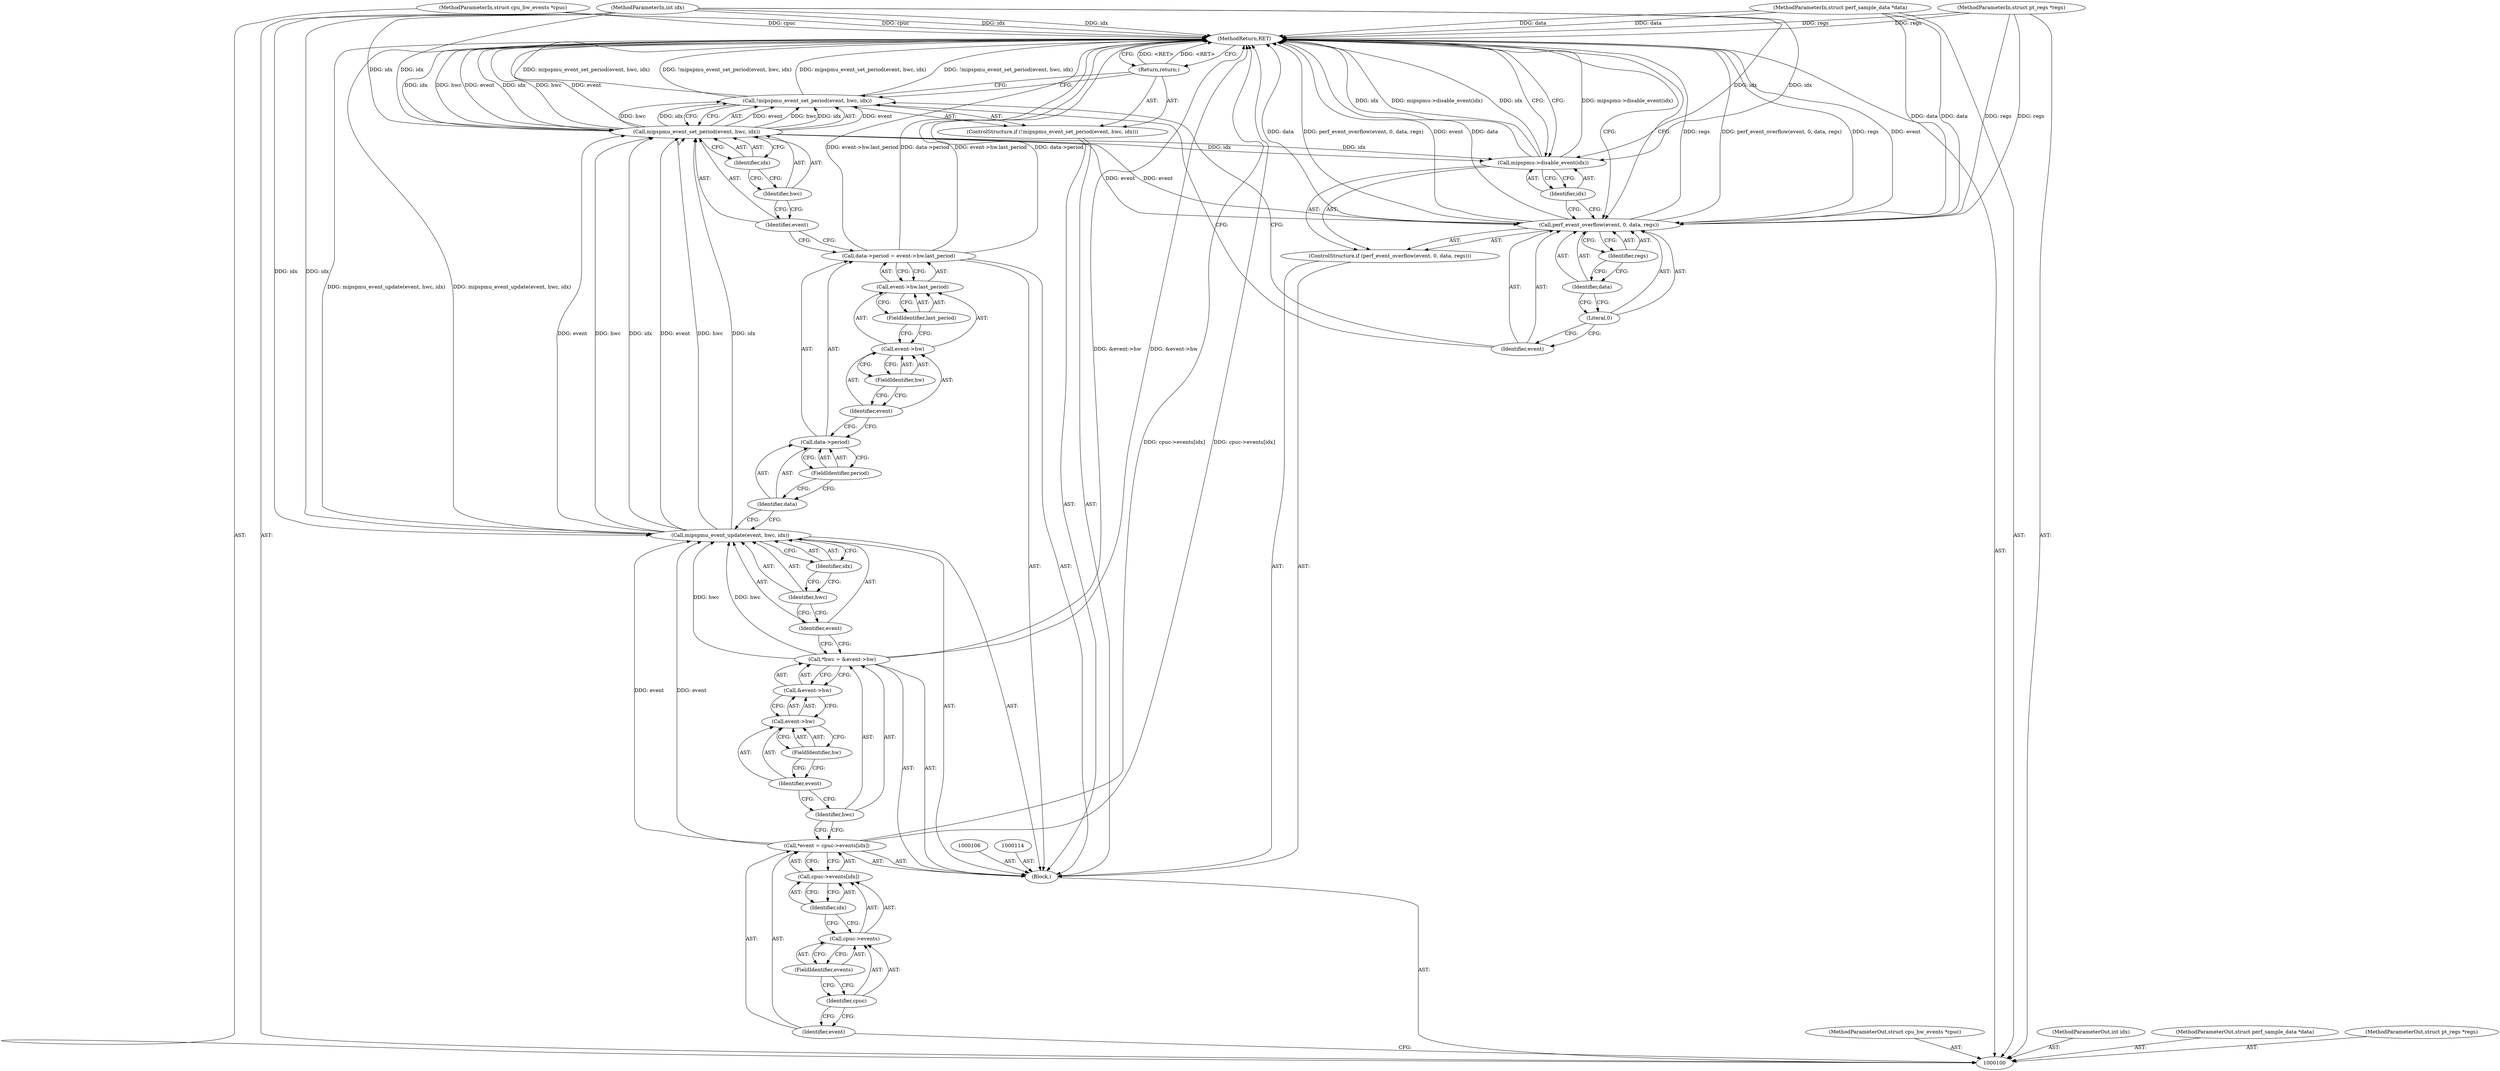 digraph "1_linux_a8b0ca17b80e92faab46ee7179ba9e99ccb61233_7" {
"1000149" [label="(MethodReturn,RET)"];
"1000101" [label="(MethodParameterIn,struct cpu_hw_events *cpuc)"];
"1000209" [label="(MethodParameterOut,struct cpu_hw_events *cpuc)"];
"1000140" [label="(Return,return;)"];
"1000141" [label="(ControlStructure,if (perf_event_overflow(event, 0, data, regs)))"];
"1000143" [label="(Identifier,event)"];
"1000144" [label="(Literal,0)"];
"1000145" [label="(Identifier,data)"];
"1000146" [label="(Identifier,regs)"];
"1000142" [label="(Call,perf_event_overflow(event, 0, data, regs))"];
"1000148" [label="(Identifier,idx)"];
"1000147" [label="(Call,mipspmu->disable_event(idx))"];
"1000102" [label="(MethodParameterIn,int idx)"];
"1000210" [label="(MethodParameterOut,int idx)"];
"1000103" [label="(MethodParameterIn,struct perf_sample_data *data)"];
"1000211" [label="(MethodParameterOut,struct perf_sample_data *data)"];
"1000104" [label="(MethodParameterIn,struct pt_regs *regs)"];
"1000212" [label="(MethodParameterOut,struct pt_regs *regs)"];
"1000105" [label="(Block,)"];
"1000107" [label="(Call,*event = cpuc->events[idx])"];
"1000108" [label="(Identifier,event)"];
"1000109" [label="(Call,cpuc->events[idx])"];
"1000110" [label="(Call,cpuc->events)"];
"1000111" [label="(Identifier,cpuc)"];
"1000112" [label="(FieldIdentifier,events)"];
"1000113" [label="(Identifier,idx)"];
"1000115" [label="(Call,*hwc = &event->hw)"];
"1000116" [label="(Identifier,hwc)"];
"1000117" [label="(Call,&event->hw)"];
"1000118" [label="(Call,event->hw)"];
"1000119" [label="(Identifier,event)"];
"1000120" [label="(FieldIdentifier,hw)"];
"1000121" [label="(Call,mipspmu_event_update(event, hwc, idx))"];
"1000122" [label="(Identifier,event)"];
"1000123" [label="(Identifier,hwc)"];
"1000124" [label="(Identifier,idx)"];
"1000125" [label="(Call,data->period = event->hw.last_period)"];
"1000126" [label="(Call,data->period)"];
"1000127" [label="(Identifier,data)"];
"1000129" [label="(Call,event->hw.last_period)"];
"1000130" [label="(Call,event->hw)"];
"1000131" [label="(Identifier,event)"];
"1000132" [label="(FieldIdentifier,hw)"];
"1000133" [label="(FieldIdentifier,last_period)"];
"1000128" [label="(FieldIdentifier,period)"];
"1000134" [label="(ControlStructure,if (!mipspmu_event_set_period(event, hwc, idx)))"];
"1000137" [label="(Identifier,event)"];
"1000138" [label="(Identifier,hwc)"];
"1000139" [label="(Identifier,idx)"];
"1000135" [label="(Call,!mipspmu_event_set_period(event, hwc, idx))"];
"1000136" [label="(Call,mipspmu_event_set_period(event, hwc, idx))"];
"1000149" -> "1000100"  [label="AST: "];
"1000149" -> "1000140"  [label="CFG: "];
"1000149" -> "1000147"  [label="CFG: "];
"1000149" -> "1000142"  [label="CFG: "];
"1000115" -> "1000149"  [label="DDG: &event->hw"];
"1000125" -> "1000149"  [label="DDG: data->period"];
"1000125" -> "1000149"  [label="DDG: event->hw.last_period"];
"1000142" -> "1000149"  [label="DDG: perf_event_overflow(event, 0, data, regs)"];
"1000142" -> "1000149"  [label="DDG: regs"];
"1000142" -> "1000149"  [label="DDG: event"];
"1000142" -> "1000149"  [label="DDG: data"];
"1000104" -> "1000149"  [label="DDG: regs"];
"1000136" -> "1000149"  [label="DDG: idx"];
"1000136" -> "1000149"  [label="DDG: hwc"];
"1000136" -> "1000149"  [label="DDG: event"];
"1000147" -> "1000149"  [label="DDG: idx"];
"1000147" -> "1000149"  [label="DDG: mipspmu->disable_event(idx)"];
"1000102" -> "1000149"  [label="DDG: idx"];
"1000103" -> "1000149"  [label="DDG: data"];
"1000121" -> "1000149"  [label="DDG: mipspmu_event_update(event, hwc, idx)"];
"1000135" -> "1000149"  [label="DDG: !mipspmu_event_set_period(event, hwc, idx)"];
"1000135" -> "1000149"  [label="DDG: mipspmu_event_set_period(event, hwc, idx)"];
"1000101" -> "1000149"  [label="DDG: cpuc"];
"1000107" -> "1000149"  [label="DDG: cpuc->events[idx]"];
"1000140" -> "1000149"  [label="DDG: <RET>"];
"1000101" -> "1000100"  [label="AST: "];
"1000101" -> "1000149"  [label="DDG: cpuc"];
"1000209" -> "1000100"  [label="AST: "];
"1000140" -> "1000134"  [label="AST: "];
"1000140" -> "1000135"  [label="CFG: "];
"1000149" -> "1000140"  [label="CFG: "];
"1000140" -> "1000149"  [label="DDG: <RET>"];
"1000141" -> "1000105"  [label="AST: "];
"1000142" -> "1000141"  [label="AST: "];
"1000147" -> "1000141"  [label="AST: "];
"1000143" -> "1000142"  [label="AST: "];
"1000143" -> "1000135"  [label="CFG: "];
"1000144" -> "1000143"  [label="CFG: "];
"1000144" -> "1000142"  [label="AST: "];
"1000144" -> "1000143"  [label="CFG: "];
"1000145" -> "1000144"  [label="CFG: "];
"1000145" -> "1000142"  [label="AST: "];
"1000145" -> "1000144"  [label="CFG: "];
"1000146" -> "1000145"  [label="CFG: "];
"1000146" -> "1000142"  [label="AST: "];
"1000146" -> "1000145"  [label="CFG: "];
"1000142" -> "1000146"  [label="CFG: "];
"1000142" -> "1000141"  [label="AST: "];
"1000142" -> "1000146"  [label="CFG: "];
"1000143" -> "1000142"  [label="AST: "];
"1000144" -> "1000142"  [label="AST: "];
"1000145" -> "1000142"  [label="AST: "];
"1000146" -> "1000142"  [label="AST: "];
"1000148" -> "1000142"  [label="CFG: "];
"1000149" -> "1000142"  [label="CFG: "];
"1000142" -> "1000149"  [label="DDG: perf_event_overflow(event, 0, data, regs)"];
"1000142" -> "1000149"  [label="DDG: regs"];
"1000142" -> "1000149"  [label="DDG: event"];
"1000142" -> "1000149"  [label="DDG: data"];
"1000136" -> "1000142"  [label="DDG: event"];
"1000103" -> "1000142"  [label="DDG: data"];
"1000104" -> "1000142"  [label="DDG: regs"];
"1000148" -> "1000147"  [label="AST: "];
"1000148" -> "1000142"  [label="CFG: "];
"1000147" -> "1000148"  [label="CFG: "];
"1000147" -> "1000141"  [label="AST: "];
"1000147" -> "1000148"  [label="CFG: "];
"1000148" -> "1000147"  [label="AST: "];
"1000149" -> "1000147"  [label="CFG: "];
"1000147" -> "1000149"  [label="DDG: idx"];
"1000147" -> "1000149"  [label="DDG: mipspmu->disable_event(idx)"];
"1000136" -> "1000147"  [label="DDG: idx"];
"1000102" -> "1000147"  [label="DDG: idx"];
"1000102" -> "1000100"  [label="AST: "];
"1000102" -> "1000149"  [label="DDG: idx"];
"1000102" -> "1000121"  [label="DDG: idx"];
"1000102" -> "1000136"  [label="DDG: idx"];
"1000102" -> "1000147"  [label="DDG: idx"];
"1000210" -> "1000100"  [label="AST: "];
"1000103" -> "1000100"  [label="AST: "];
"1000103" -> "1000149"  [label="DDG: data"];
"1000103" -> "1000142"  [label="DDG: data"];
"1000211" -> "1000100"  [label="AST: "];
"1000104" -> "1000100"  [label="AST: "];
"1000104" -> "1000149"  [label="DDG: regs"];
"1000104" -> "1000142"  [label="DDG: regs"];
"1000212" -> "1000100"  [label="AST: "];
"1000105" -> "1000100"  [label="AST: "];
"1000106" -> "1000105"  [label="AST: "];
"1000107" -> "1000105"  [label="AST: "];
"1000114" -> "1000105"  [label="AST: "];
"1000115" -> "1000105"  [label="AST: "];
"1000121" -> "1000105"  [label="AST: "];
"1000125" -> "1000105"  [label="AST: "];
"1000134" -> "1000105"  [label="AST: "];
"1000141" -> "1000105"  [label="AST: "];
"1000107" -> "1000105"  [label="AST: "];
"1000107" -> "1000109"  [label="CFG: "];
"1000108" -> "1000107"  [label="AST: "];
"1000109" -> "1000107"  [label="AST: "];
"1000116" -> "1000107"  [label="CFG: "];
"1000107" -> "1000149"  [label="DDG: cpuc->events[idx]"];
"1000107" -> "1000121"  [label="DDG: event"];
"1000108" -> "1000107"  [label="AST: "];
"1000108" -> "1000100"  [label="CFG: "];
"1000111" -> "1000108"  [label="CFG: "];
"1000109" -> "1000107"  [label="AST: "];
"1000109" -> "1000113"  [label="CFG: "];
"1000110" -> "1000109"  [label="AST: "];
"1000113" -> "1000109"  [label="AST: "];
"1000107" -> "1000109"  [label="CFG: "];
"1000110" -> "1000109"  [label="AST: "];
"1000110" -> "1000112"  [label="CFG: "];
"1000111" -> "1000110"  [label="AST: "];
"1000112" -> "1000110"  [label="AST: "];
"1000113" -> "1000110"  [label="CFG: "];
"1000111" -> "1000110"  [label="AST: "];
"1000111" -> "1000108"  [label="CFG: "];
"1000112" -> "1000111"  [label="CFG: "];
"1000112" -> "1000110"  [label="AST: "];
"1000112" -> "1000111"  [label="CFG: "];
"1000110" -> "1000112"  [label="CFG: "];
"1000113" -> "1000109"  [label="AST: "];
"1000113" -> "1000110"  [label="CFG: "];
"1000109" -> "1000113"  [label="CFG: "];
"1000115" -> "1000105"  [label="AST: "];
"1000115" -> "1000117"  [label="CFG: "];
"1000116" -> "1000115"  [label="AST: "];
"1000117" -> "1000115"  [label="AST: "];
"1000122" -> "1000115"  [label="CFG: "];
"1000115" -> "1000149"  [label="DDG: &event->hw"];
"1000115" -> "1000121"  [label="DDG: hwc"];
"1000116" -> "1000115"  [label="AST: "];
"1000116" -> "1000107"  [label="CFG: "];
"1000119" -> "1000116"  [label="CFG: "];
"1000117" -> "1000115"  [label="AST: "];
"1000117" -> "1000118"  [label="CFG: "];
"1000118" -> "1000117"  [label="AST: "];
"1000115" -> "1000117"  [label="CFG: "];
"1000118" -> "1000117"  [label="AST: "];
"1000118" -> "1000120"  [label="CFG: "];
"1000119" -> "1000118"  [label="AST: "];
"1000120" -> "1000118"  [label="AST: "];
"1000117" -> "1000118"  [label="CFG: "];
"1000119" -> "1000118"  [label="AST: "];
"1000119" -> "1000116"  [label="CFG: "];
"1000120" -> "1000119"  [label="CFG: "];
"1000120" -> "1000118"  [label="AST: "];
"1000120" -> "1000119"  [label="CFG: "];
"1000118" -> "1000120"  [label="CFG: "];
"1000121" -> "1000105"  [label="AST: "];
"1000121" -> "1000124"  [label="CFG: "];
"1000122" -> "1000121"  [label="AST: "];
"1000123" -> "1000121"  [label="AST: "];
"1000124" -> "1000121"  [label="AST: "];
"1000127" -> "1000121"  [label="CFG: "];
"1000121" -> "1000149"  [label="DDG: mipspmu_event_update(event, hwc, idx)"];
"1000107" -> "1000121"  [label="DDG: event"];
"1000115" -> "1000121"  [label="DDG: hwc"];
"1000102" -> "1000121"  [label="DDG: idx"];
"1000121" -> "1000136"  [label="DDG: event"];
"1000121" -> "1000136"  [label="DDG: hwc"];
"1000121" -> "1000136"  [label="DDG: idx"];
"1000122" -> "1000121"  [label="AST: "];
"1000122" -> "1000115"  [label="CFG: "];
"1000123" -> "1000122"  [label="CFG: "];
"1000123" -> "1000121"  [label="AST: "];
"1000123" -> "1000122"  [label="CFG: "];
"1000124" -> "1000123"  [label="CFG: "];
"1000124" -> "1000121"  [label="AST: "];
"1000124" -> "1000123"  [label="CFG: "];
"1000121" -> "1000124"  [label="CFG: "];
"1000125" -> "1000105"  [label="AST: "];
"1000125" -> "1000129"  [label="CFG: "];
"1000126" -> "1000125"  [label="AST: "];
"1000129" -> "1000125"  [label="AST: "];
"1000137" -> "1000125"  [label="CFG: "];
"1000125" -> "1000149"  [label="DDG: data->period"];
"1000125" -> "1000149"  [label="DDG: event->hw.last_period"];
"1000126" -> "1000125"  [label="AST: "];
"1000126" -> "1000128"  [label="CFG: "];
"1000127" -> "1000126"  [label="AST: "];
"1000128" -> "1000126"  [label="AST: "];
"1000131" -> "1000126"  [label="CFG: "];
"1000127" -> "1000126"  [label="AST: "];
"1000127" -> "1000121"  [label="CFG: "];
"1000128" -> "1000127"  [label="CFG: "];
"1000129" -> "1000125"  [label="AST: "];
"1000129" -> "1000133"  [label="CFG: "];
"1000130" -> "1000129"  [label="AST: "];
"1000133" -> "1000129"  [label="AST: "];
"1000125" -> "1000129"  [label="CFG: "];
"1000130" -> "1000129"  [label="AST: "];
"1000130" -> "1000132"  [label="CFG: "];
"1000131" -> "1000130"  [label="AST: "];
"1000132" -> "1000130"  [label="AST: "];
"1000133" -> "1000130"  [label="CFG: "];
"1000131" -> "1000130"  [label="AST: "];
"1000131" -> "1000126"  [label="CFG: "];
"1000132" -> "1000131"  [label="CFG: "];
"1000132" -> "1000130"  [label="AST: "];
"1000132" -> "1000131"  [label="CFG: "];
"1000130" -> "1000132"  [label="CFG: "];
"1000133" -> "1000129"  [label="AST: "];
"1000133" -> "1000130"  [label="CFG: "];
"1000129" -> "1000133"  [label="CFG: "];
"1000128" -> "1000126"  [label="AST: "];
"1000128" -> "1000127"  [label="CFG: "];
"1000126" -> "1000128"  [label="CFG: "];
"1000134" -> "1000105"  [label="AST: "];
"1000135" -> "1000134"  [label="AST: "];
"1000140" -> "1000134"  [label="AST: "];
"1000137" -> "1000136"  [label="AST: "];
"1000137" -> "1000125"  [label="CFG: "];
"1000138" -> "1000137"  [label="CFG: "];
"1000138" -> "1000136"  [label="AST: "];
"1000138" -> "1000137"  [label="CFG: "];
"1000139" -> "1000138"  [label="CFG: "];
"1000139" -> "1000136"  [label="AST: "];
"1000139" -> "1000138"  [label="CFG: "];
"1000136" -> "1000139"  [label="CFG: "];
"1000135" -> "1000134"  [label="AST: "];
"1000135" -> "1000136"  [label="CFG: "];
"1000136" -> "1000135"  [label="AST: "];
"1000140" -> "1000135"  [label="CFG: "];
"1000143" -> "1000135"  [label="CFG: "];
"1000135" -> "1000149"  [label="DDG: !mipspmu_event_set_period(event, hwc, idx)"];
"1000135" -> "1000149"  [label="DDG: mipspmu_event_set_period(event, hwc, idx)"];
"1000136" -> "1000135"  [label="DDG: event"];
"1000136" -> "1000135"  [label="DDG: hwc"];
"1000136" -> "1000135"  [label="DDG: idx"];
"1000136" -> "1000135"  [label="AST: "];
"1000136" -> "1000139"  [label="CFG: "];
"1000137" -> "1000136"  [label="AST: "];
"1000138" -> "1000136"  [label="AST: "];
"1000139" -> "1000136"  [label="AST: "];
"1000135" -> "1000136"  [label="CFG: "];
"1000136" -> "1000149"  [label="DDG: idx"];
"1000136" -> "1000149"  [label="DDG: hwc"];
"1000136" -> "1000149"  [label="DDG: event"];
"1000136" -> "1000135"  [label="DDG: event"];
"1000136" -> "1000135"  [label="DDG: hwc"];
"1000136" -> "1000135"  [label="DDG: idx"];
"1000121" -> "1000136"  [label="DDG: event"];
"1000121" -> "1000136"  [label="DDG: hwc"];
"1000121" -> "1000136"  [label="DDG: idx"];
"1000102" -> "1000136"  [label="DDG: idx"];
"1000136" -> "1000142"  [label="DDG: event"];
"1000136" -> "1000147"  [label="DDG: idx"];
}
